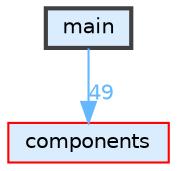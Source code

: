digraph "main"
{
 // LATEX_PDF_SIZE
  bgcolor="transparent";
  edge [fontname=Helvetica,fontsize=10,labelfontname=Helvetica,labelfontsize=10];
  node [fontname=Helvetica,fontsize=10,shape=box,height=0.2,width=0.4];
  compound=true
  dir_5c982d53a68cdbcd421152b4020263a9 [label="main", fillcolor="#daedff", color="grey25", style="filled,bold", URL="dir_5c982d53a68cdbcd421152b4020263a9.html",tooltip=""];
  dir_409f97388efe006bc3438b95e9edef48 [label="components", fillcolor="#daedff", color="red", style="filled", URL="dir_409f97388efe006bc3438b95e9edef48.html",tooltip=""];
  dir_5c982d53a68cdbcd421152b4020263a9->dir_409f97388efe006bc3438b95e9edef48 [headlabel="49", labeldistance=1.5 headhref="dir_000002_000000.html" href="dir_000002_000000.html" color="steelblue1" fontcolor="steelblue1"];
}
